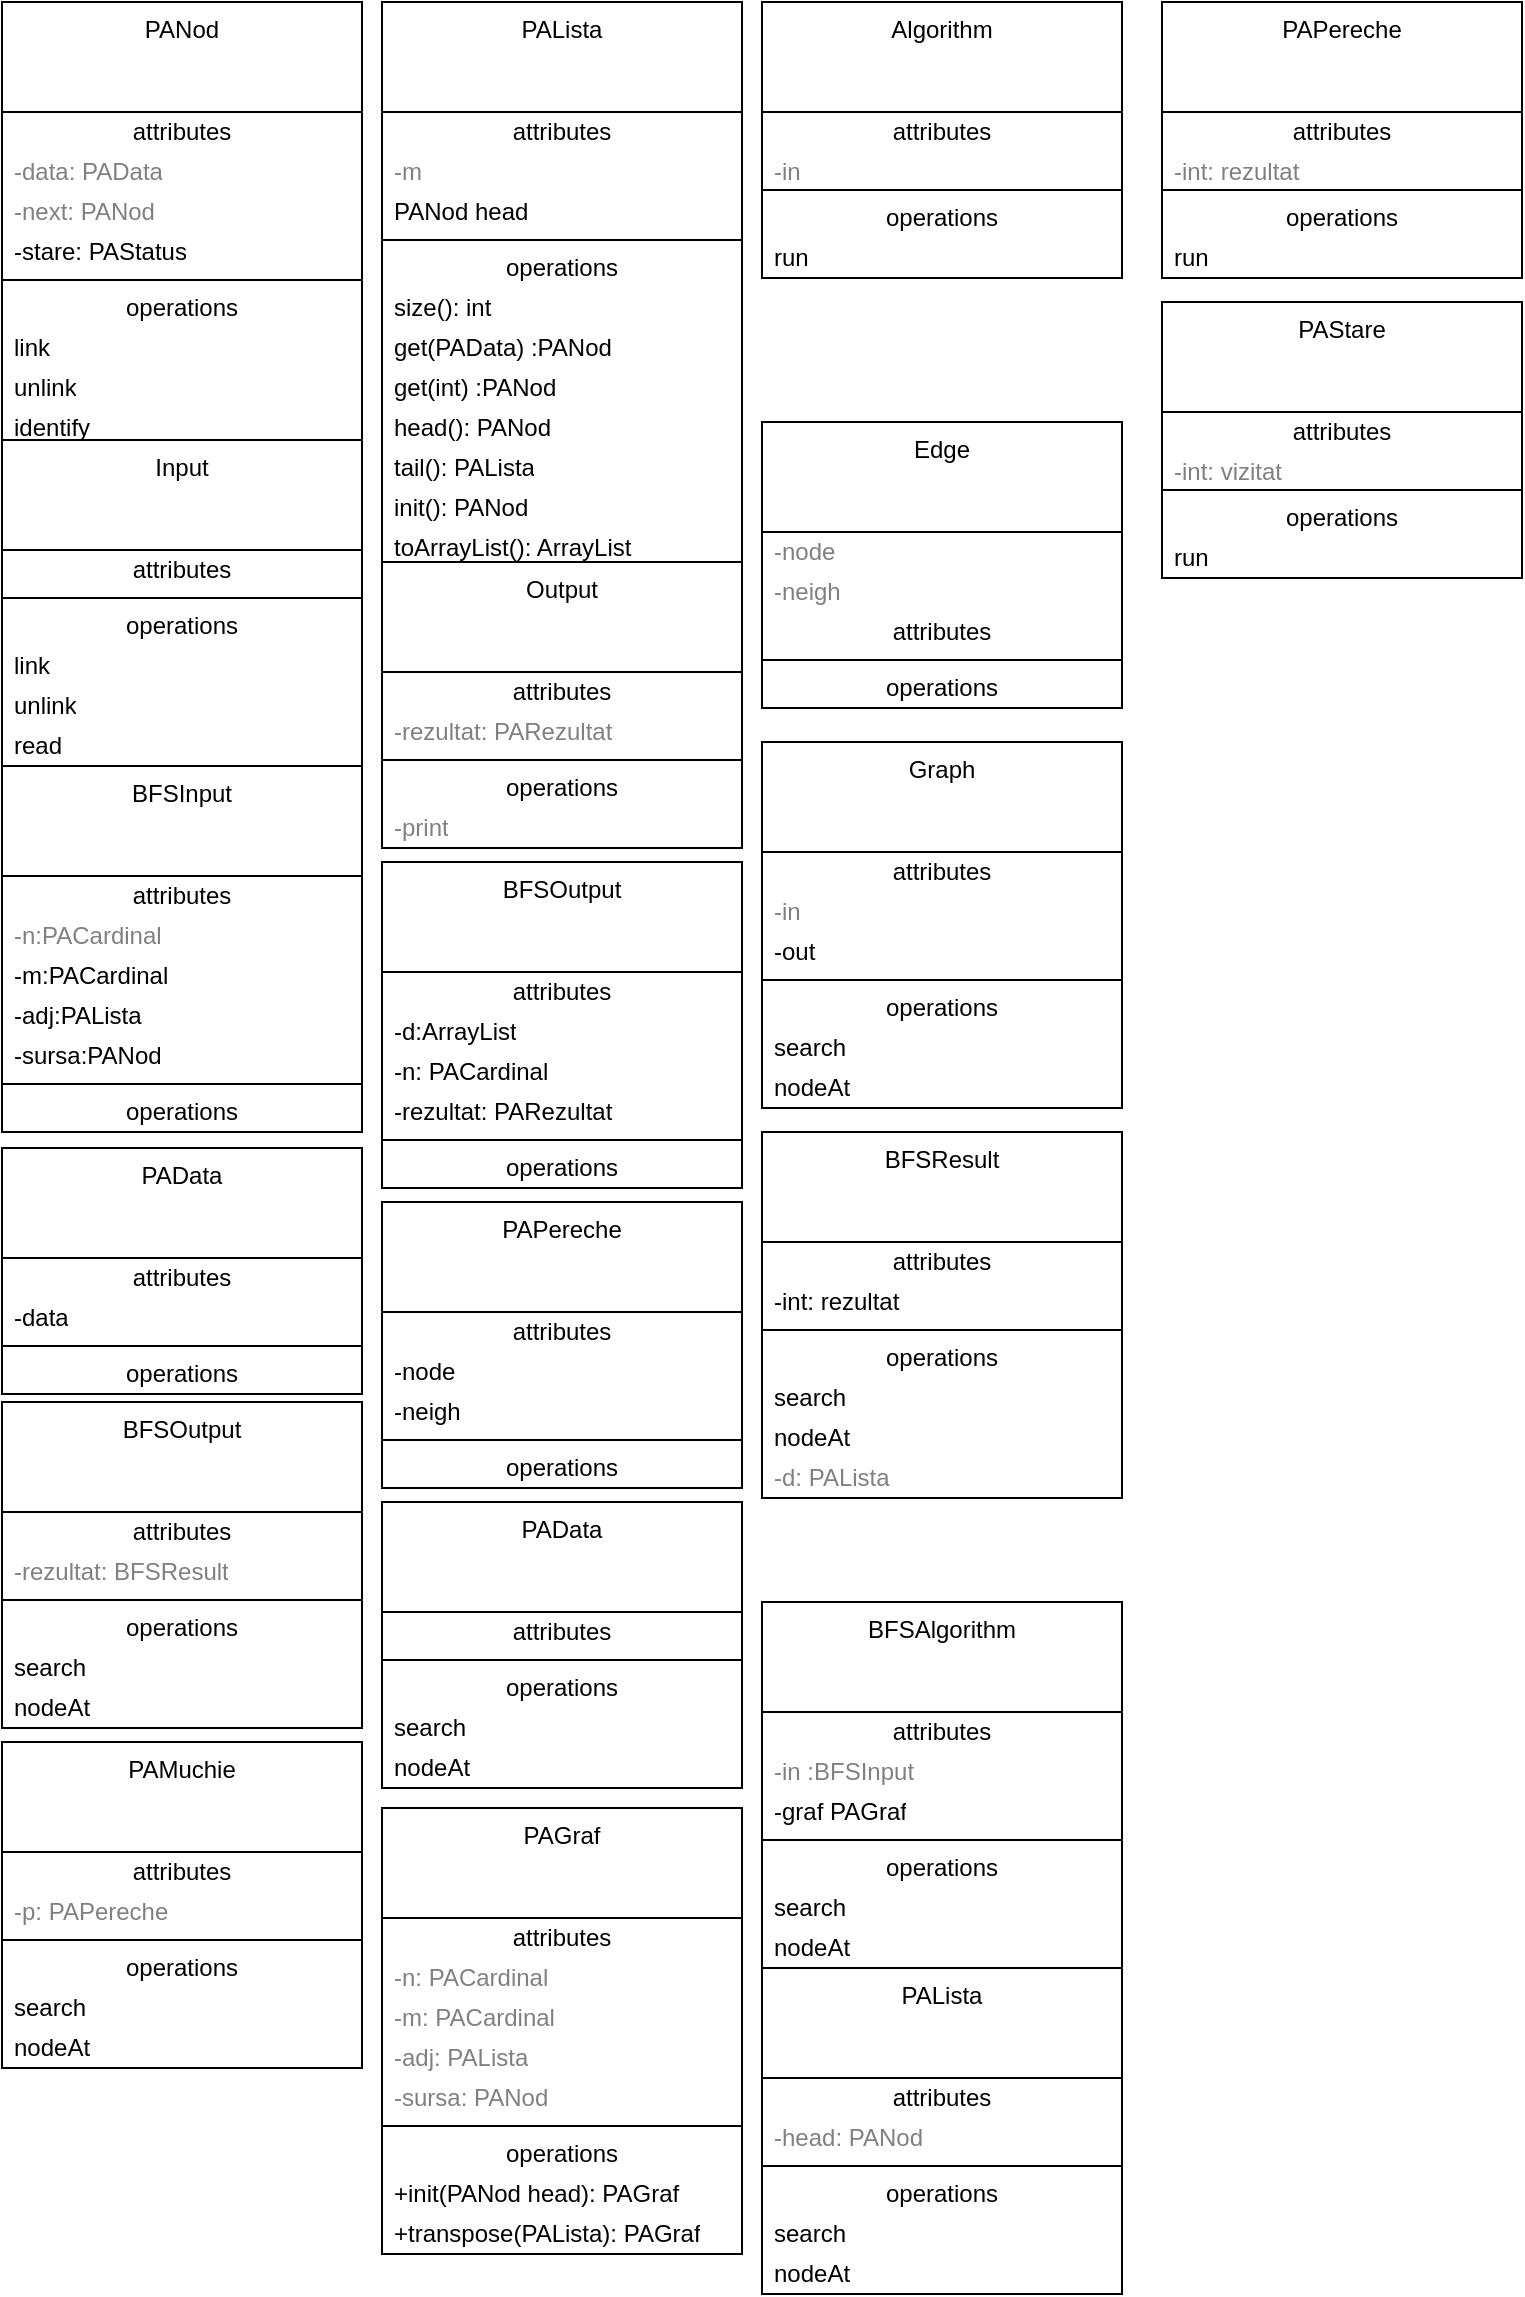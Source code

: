 <mxfile>
    <diagram id="gHzevPlC1xVm0AD5gZsl" name="Page-1">
        <mxGraphModel dx="257" dy="410" grid="1" gridSize="10" guides="1" tooltips="1" connect="1" arrows="1" fold="1" page="1" pageScale="1" pageWidth="827" pageHeight="1169" math="0" shadow="0">
            <root>
                <mxCell id="0"/>
                <mxCell id="1" parent="0"/>
                <mxCell id="24" value="PANod" style="swimlane;fontStyle=0;align=center;verticalAlign=top;childLayout=stackLayout;horizontal=1;startSize=55;horizontalStack=0;resizeParent=1;resizeParentMax=0;resizeLast=0;collapsible=0;marginBottom=0;html=1;whiteSpace=wrap;" parent="1" vertex="1">
                    <mxGeometry x="20" y="20" width="180" height="223" as="geometry"/>
                </mxCell>
                <mxCell id="25" value="attributes" style="text;html=1;strokeColor=none;fillColor=none;align=center;verticalAlign=middle;spacingLeft=4;spacingRight=4;overflow=hidden;rotatable=0;points=[[0,0.5],[1,0.5]];portConstraint=eastwest;whiteSpace=wrap;" parent="24" vertex="1">
                    <mxGeometry y="55" width="180" height="20" as="geometry"/>
                </mxCell>
                <mxCell id="27" value="-data: PAData" style="text;html=1;strokeColor=none;fillColor=none;align=left;verticalAlign=middle;spacingLeft=4;spacingRight=4;overflow=hidden;rotatable=0;points=[[0,0.5],[1,0.5]];portConstraint=eastwest;fontColor=#808080;whiteSpace=wrap;" parent="24" vertex="1">
                    <mxGeometry y="75" width="180" height="20" as="geometry"/>
                </mxCell>
                <mxCell id="185" value="-next: PANod" style="text;html=1;strokeColor=none;fillColor=none;align=left;verticalAlign=middle;spacingLeft=4;spacingRight=4;overflow=hidden;rotatable=0;points=[[0,0.5],[1,0.5]];portConstraint=eastwest;fontColor=#808080;whiteSpace=wrap;" parent="24" vertex="1">
                    <mxGeometry y="95" width="180" height="20" as="geometry"/>
                </mxCell>
                <mxCell id="28" value="-stare: PAStatus" style="text;html=1;strokeColor=none;fillColor=none;align=left;verticalAlign=middle;spacingLeft=4;spacingRight=4;overflow=hidden;rotatable=0;points=[[0,0.5],[1,0.5]];portConstraint=eastwest;whiteSpace=wrap;" parent="24" vertex="1">
                    <mxGeometry y="115" width="180" height="20" as="geometry"/>
                </mxCell>
                <mxCell id="29" value="" style="line;strokeWidth=1;fillColor=none;align=left;verticalAlign=middle;spacingTop=-1;spacingLeft=3;spacingRight=3;rotatable=0;labelPosition=right;points=[];portConstraint=eastwest;" parent="24" vertex="1">
                    <mxGeometry y="135" width="180" height="8" as="geometry"/>
                </mxCell>
                <mxCell id="30" value="operations" style="text;html=1;strokeColor=none;fillColor=none;align=center;verticalAlign=middle;spacingLeft=4;spacingRight=4;overflow=hidden;rotatable=0;points=[[0,0.5],[1,0.5]];portConstraint=eastwest;whiteSpace=wrap;" parent="24" vertex="1">
                    <mxGeometry y="143" width="180" height="20" as="geometry"/>
                </mxCell>
                <mxCell id="31" value="link" style="text;html=1;strokeColor=none;fillColor=none;align=left;verticalAlign=middle;spacingLeft=4;spacingRight=4;overflow=hidden;rotatable=0;points=[[0,0.5],[1,0.5]];portConstraint=eastwest;whiteSpace=wrap;" parent="24" vertex="1">
                    <mxGeometry y="163" width="180" height="20" as="geometry"/>
                </mxCell>
                <mxCell id="48" value="unlink" style="text;html=1;strokeColor=none;fillColor=none;align=left;verticalAlign=middle;spacingLeft=4;spacingRight=4;overflow=hidden;rotatable=0;points=[[0,0.5],[1,0.5]];portConstraint=eastwest;whiteSpace=wrap;" parent="24" vertex="1">
                    <mxGeometry y="183" width="180" height="20" as="geometry"/>
                </mxCell>
                <mxCell id="79" value="identify" style="text;html=1;strokeColor=none;fillColor=none;align=left;verticalAlign=middle;spacingLeft=4;spacingRight=4;overflow=hidden;rotatable=0;points=[[0,0.5],[1,0.5]];portConstraint=eastwest;whiteSpace=wrap;" parent="24" vertex="1">
                    <mxGeometry y="203" width="180" height="20" as="geometry"/>
                </mxCell>
                <mxCell id="32" value="PALista" style="swimlane;fontStyle=0;align=center;verticalAlign=top;childLayout=stackLayout;horizontal=1;startSize=55;horizontalStack=0;resizeParent=1;resizeParentMax=0;resizeLast=0;collapsible=0;marginBottom=0;html=1;whiteSpace=wrap;" parent="1" vertex="1">
                    <mxGeometry x="210" y="20" width="180" height="283" as="geometry"/>
                </mxCell>
                <mxCell id="33" value="attributes" style="text;html=1;strokeColor=none;fillColor=none;align=center;verticalAlign=middle;spacingLeft=4;spacingRight=4;overflow=hidden;rotatable=0;points=[[0,0.5],[1,0.5]];portConstraint=eastwest;whiteSpace=wrap;" parent="32" vertex="1">
                    <mxGeometry y="55" width="180" height="20" as="geometry"/>
                </mxCell>
                <mxCell id="34" value="-m" style="text;html=1;strokeColor=none;fillColor=none;align=left;verticalAlign=middle;spacingLeft=4;spacingRight=4;overflow=hidden;rotatable=0;points=[[0,0.5],[1,0.5]];portConstraint=eastwest;fontColor=#808080;whiteSpace=wrap;" parent="32" vertex="1">
                    <mxGeometry y="75" width="180" height="20" as="geometry"/>
                </mxCell>
                <mxCell id="35" value="PANod head" style="text;html=1;strokeColor=none;fillColor=none;align=left;verticalAlign=middle;spacingLeft=4;spacingRight=4;overflow=hidden;rotatable=0;points=[[0,0.5],[1,0.5]];portConstraint=eastwest;whiteSpace=wrap;" parent="32" vertex="1">
                    <mxGeometry y="95" width="180" height="20" as="geometry"/>
                </mxCell>
                <mxCell id="36" value="" style="line;strokeWidth=1;fillColor=none;align=left;verticalAlign=middle;spacingTop=-1;spacingLeft=3;spacingRight=3;rotatable=0;labelPosition=right;points=[];portConstraint=eastwest;" parent="32" vertex="1">
                    <mxGeometry y="115" width="180" height="8" as="geometry"/>
                </mxCell>
                <mxCell id="37" value="operations" style="text;html=1;strokeColor=none;fillColor=none;align=center;verticalAlign=middle;spacingLeft=4;spacingRight=4;overflow=hidden;rotatable=0;points=[[0,0.5],[1,0.5]];portConstraint=eastwest;whiteSpace=wrap;" parent="32" vertex="1">
                    <mxGeometry y="123" width="180" height="20" as="geometry"/>
                </mxCell>
                <mxCell id="38" value="size(): int" style="text;html=1;strokeColor=none;fillColor=none;align=left;verticalAlign=middle;spacingLeft=4;spacingRight=4;overflow=hidden;rotatable=0;points=[[0,0.5],[1,0.5]];portConstraint=eastwest;whiteSpace=wrap;" parent="32" vertex="1">
                    <mxGeometry y="143" width="180" height="20" as="geometry"/>
                </mxCell>
                <mxCell id="125" value="get(PAData) :PANod" style="text;html=1;strokeColor=none;fillColor=none;align=left;verticalAlign=middle;spacingLeft=4;spacingRight=4;overflow=hidden;rotatable=0;points=[[0,0.5],[1,0.5]];portConstraint=eastwest;whiteSpace=wrap;" parent="32" vertex="1">
                    <mxGeometry y="163" width="180" height="20" as="geometry"/>
                </mxCell>
                <mxCell id="200" value="get(int) :PANod" style="text;html=1;strokeColor=none;fillColor=none;align=left;verticalAlign=middle;spacingLeft=4;spacingRight=4;overflow=hidden;rotatable=0;points=[[0,0.5],[1,0.5]];portConstraint=eastwest;whiteSpace=wrap;" vertex="1" parent="32">
                    <mxGeometry y="183" width="180" height="20" as="geometry"/>
                </mxCell>
                <mxCell id="201" value="head(): PANod" style="text;html=1;strokeColor=none;fillColor=none;align=left;verticalAlign=middle;spacingLeft=4;spacingRight=4;overflow=hidden;rotatable=0;points=[[0,0.5],[1,0.5]];portConstraint=eastwest;whiteSpace=wrap;" vertex="1" parent="32">
                    <mxGeometry y="203" width="180" height="20" as="geometry"/>
                </mxCell>
                <mxCell id="203" value="tail(): PALista" style="text;html=1;strokeColor=none;fillColor=none;align=left;verticalAlign=middle;spacingLeft=4;spacingRight=4;overflow=hidden;rotatable=0;points=[[0,0.5],[1,0.5]];portConstraint=eastwest;whiteSpace=wrap;" vertex="1" parent="32">
                    <mxGeometry y="223" width="180" height="20" as="geometry"/>
                </mxCell>
                <mxCell id="204" value="init(): PANod" style="text;html=1;strokeColor=none;fillColor=none;align=left;verticalAlign=middle;spacingLeft=4;spacingRight=4;overflow=hidden;rotatable=0;points=[[0,0.5],[1,0.5]];portConstraint=eastwest;whiteSpace=wrap;" vertex="1" parent="32">
                    <mxGeometry y="243" width="180" height="20" as="geometry"/>
                </mxCell>
                <mxCell id="205" value="toArrayList(): ArrayList" style="text;html=1;strokeColor=none;fillColor=none;align=left;verticalAlign=middle;spacingLeft=4;spacingRight=4;overflow=hidden;rotatable=0;points=[[0,0.5],[1,0.5]];portConstraint=eastwest;whiteSpace=wrap;" vertex="1" parent="32">
                    <mxGeometry y="263" width="180" height="20" as="geometry"/>
                </mxCell>
                <mxCell id="39" value="Algorithm" style="swimlane;fontStyle=0;align=center;verticalAlign=top;childLayout=stackLayout;horizontal=1;startSize=55;horizontalStack=0;resizeParent=1;resizeParentMax=0;resizeLast=0;collapsible=0;marginBottom=0;html=1;whiteSpace=wrap;" parent="1" vertex="1">
                    <mxGeometry x="400" y="20" width="180" height="138" as="geometry"/>
                </mxCell>
                <mxCell id="40" value="attributes" style="text;html=1;strokeColor=none;fillColor=none;align=center;verticalAlign=middle;spacingLeft=4;spacingRight=4;overflow=hidden;rotatable=0;points=[[0,0.5],[1,0.5]];portConstraint=eastwest;whiteSpace=wrap;" parent="39" vertex="1">
                    <mxGeometry y="55" width="180" height="20" as="geometry"/>
                </mxCell>
                <mxCell id="41" value="-in" style="text;html=1;strokeColor=none;fillColor=none;align=left;verticalAlign=middle;spacingLeft=4;spacingRight=4;overflow=hidden;rotatable=0;points=[[0,0.5],[1,0.5]];portConstraint=eastwest;fontColor=#808080;whiteSpace=wrap;" parent="39" vertex="1">
                    <mxGeometry y="75" width="180" height="15" as="geometry"/>
                </mxCell>
                <mxCell id="43" value="" style="line;strokeWidth=1;fillColor=none;align=left;verticalAlign=middle;spacingTop=-1;spacingLeft=3;spacingRight=3;rotatable=0;labelPosition=right;points=[];portConstraint=eastwest;" parent="39" vertex="1">
                    <mxGeometry y="90" width="180" height="8" as="geometry"/>
                </mxCell>
                <mxCell id="44" value="operations" style="text;html=1;strokeColor=none;fillColor=none;align=center;verticalAlign=middle;spacingLeft=4;spacingRight=4;overflow=hidden;rotatable=0;points=[[0,0.5],[1,0.5]];portConstraint=eastwest;whiteSpace=wrap;" parent="39" vertex="1">
                    <mxGeometry y="98" width="180" height="20" as="geometry"/>
                </mxCell>
                <mxCell id="45" value="run" style="text;html=1;strokeColor=none;fillColor=none;align=left;verticalAlign=middle;spacingLeft=4;spacingRight=4;overflow=hidden;rotatable=0;points=[[0,0.5],[1,0.5]];portConstraint=eastwest;whiteSpace=wrap;" parent="39" vertex="1">
                    <mxGeometry y="118" width="180" height="20" as="geometry"/>
                </mxCell>
                <mxCell id="49" value="Input" style="swimlane;fontStyle=0;align=center;verticalAlign=top;childLayout=stackLayout;horizontal=1;startSize=55;horizontalStack=0;resizeParent=1;resizeParentMax=0;resizeLast=0;collapsible=0;marginBottom=0;html=1;whiteSpace=wrap;" parent="1" vertex="1">
                    <mxGeometry x="20" y="239" width="180" height="163" as="geometry"/>
                </mxCell>
                <mxCell id="50" value="attributes" style="text;html=1;strokeColor=none;fillColor=none;align=center;verticalAlign=middle;spacingLeft=4;spacingRight=4;overflow=hidden;rotatable=0;points=[[0,0.5],[1,0.5]];portConstraint=eastwest;whiteSpace=wrap;" parent="49" vertex="1">
                    <mxGeometry y="55" width="180" height="20" as="geometry"/>
                </mxCell>
                <mxCell id="53" value="" style="line;strokeWidth=1;fillColor=none;align=left;verticalAlign=middle;spacingTop=-1;spacingLeft=3;spacingRight=3;rotatable=0;labelPosition=right;points=[];portConstraint=eastwest;" parent="49" vertex="1">
                    <mxGeometry y="75" width="180" height="8" as="geometry"/>
                </mxCell>
                <mxCell id="54" value="operations" style="text;html=1;strokeColor=none;fillColor=none;align=center;verticalAlign=middle;spacingLeft=4;spacingRight=4;overflow=hidden;rotatable=0;points=[[0,0.5],[1,0.5]];portConstraint=eastwest;whiteSpace=wrap;" parent="49" vertex="1">
                    <mxGeometry y="83" width="180" height="20" as="geometry"/>
                </mxCell>
                <mxCell id="55" value="link" style="text;html=1;strokeColor=none;fillColor=none;align=left;verticalAlign=middle;spacingLeft=4;spacingRight=4;overflow=hidden;rotatable=0;points=[[0,0.5],[1,0.5]];portConstraint=eastwest;whiteSpace=wrap;" parent="49" vertex="1">
                    <mxGeometry y="103" width="180" height="20" as="geometry"/>
                </mxCell>
                <mxCell id="56" value="unlink" style="text;html=1;strokeColor=none;fillColor=none;align=left;verticalAlign=middle;spacingLeft=4;spacingRight=4;overflow=hidden;rotatable=0;points=[[0,0.5],[1,0.5]];portConstraint=eastwest;whiteSpace=wrap;" parent="49" vertex="1">
                    <mxGeometry y="123" width="180" height="20" as="geometry"/>
                </mxCell>
                <mxCell id="78" value="read" style="text;html=1;strokeColor=none;fillColor=none;align=left;verticalAlign=middle;spacingLeft=4;spacingRight=4;overflow=hidden;rotatable=0;points=[[0,0.5],[1,0.5]];portConstraint=eastwest;whiteSpace=wrap;" parent="49" vertex="1">
                    <mxGeometry y="143" width="180" height="20" as="geometry"/>
                </mxCell>
                <mxCell id="60" value="Output" style="swimlane;fontStyle=0;align=center;verticalAlign=top;childLayout=stackLayout;horizontal=1;startSize=55;horizontalStack=0;resizeParent=1;resizeParentMax=0;resizeLast=0;collapsible=0;marginBottom=0;html=1;whiteSpace=wrap;" parent="1" vertex="1">
                    <mxGeometry x="210" y="300" width="180" height="143" as="geometry"/>
                </mxCell>
                <mxCell id="61" value="attributes" style="text;html=1;strokeColor=none;fillColor=none;align=center;verticalAlign=middle;spacingLeft=4;spacingRight=4;overflow=hidden;rotatable=0;points=[[0,0.5],[1,0.5]];portConstraint=eastwest;whiteSpace=wrap;" parent="60" vertex="1">
                    <mxGeometry y="55" width="180" height="20" as="geometry"/>
                </mxCell>
                <mxCell id="62" value="-rezultat: PARezultat" style="text;html=1;strokeColor=none;fillColor=none;align=left;verticalAlign=middle;spacingLeft=4;spacingRight=4;overflow=hidden;rotatable=0;points=[[0,0.5],[1,0.5]];portConstraint=eastwest;fontColor=#808080;whiteSpace=wrap;" parent="60" vertex="1">
                    <mxGeometry y="75" width="180" height="20" as="geometry"/>
                </mxCell>
                <mxCell id="66" value="" style="line;strokeWidth=1;fillColor=none;align=left;verticalAlign=middle;spacingTop=-1;spacingLeft=3;spacingRight=3;rotatable=0;labelPosition=right;points=[];portConstraint=eastwest;" parent="60" vertex="1">
                    <mxGeometry y="95" width="180" height="8" as="geometry"/>
                </mxCell>
                <mxCell id="67" value="operations" style="text;html=1;strokeColor=none;fillColor=none;align=center;verticalAlign=middle;spacingLeft=4;spacingRight=4;overflow=hidden;rotatable=0;points=[[0,0.5],[1,0.5]];portConstraint=eastwest;whiteSpace=wrap;" parent="60" vertex="1">
                    <mxGeometry y="103" width="180" height="20" as="geometry"/>
                </mxCell>
                <mxCell id="77" value="-print" style="text;html=1;strokeColor=none;fillColor=none;align=left;verticalAlign=middle;spacingLeft=4;spacingRight=4;overflow=hidden;rotatable=0;points=[[0,0.5],[1,0.5]];portConstraint=eastwest;fontColor=#808080;whiteSpace=wrap;" parent="60" vertex="1">
                    <mxGeometry y="123" width="180" height="20" as="geometry"/>
                </mxCell>
                <mxCell id="70" value="Edge" style="swimlane;fontStyle=0;align=center;verticalAlign=top;childLayout=stackLayout;horizontal=1;startSize=55;horizontalStack=0;resizeParent=1;resizeParentMax=0;resizeLast=0;collapsible=0;marginBottom=0;html=1;whiteSpace=wrap;" parent="1" vertex="1">
                    <mxGeometry x="400" y="230" width="180" height="143" as="geometry"/>
                </mxCell>
                <mxCell id="71" value="-node" style="text;html=1;strokeColor=none;fillColor=none;align=left;verticalAlign=middle;spacingLeft=4;spacingRight=4;overflow=hidden;rotatable=0;points=[[0,0.5],[1,0.5]];portConstraint=eastwest;fontColor=#808080;whiteSpace=wrap;" parent="70" vertex="1">
                    <mxGeometry y="55" width="180" height="20" as="geometry"/>
                </mxCell>
                <mxCell id="75" value="-neigh" style="text;html=1;strokeColor=none;fillColor=none;align=left;verticalAlign=middle;spacingLeft=4;spacingRight=4;overflow=hidden;rotatable=0;points=[[0,0.5],[1,0.5]];portConstraint=eastwest;fontColor=#808080;whiteSpace=wrap;" parent="70" vertex="1">
                    <mxGeometry y="75" width="180" height="20" as="geometry"/>
                </mxCell>
                <mxCell id="72" value="attributes" style="text;html=1;strokeColor=none;fillColor=none;align=center;verticalAlign=middle;spacingLeft=4;spacingRight=4;overflow=hidden;rotatable=0;points=[[0,0.5],[1,0.5]];portConstraint=eastwest;whiteSpace=wrap;" parent="70" vertex="1">
                    <mxGeometry y="95" width="180" height="20" as="geometry"/>
                </mxCell>
                <mxCell id="73" value="" style="line;strokeWidth=1;fillColor=none;align=left;verticalAlign=middle;spacingTop=-1;spacingLeft=3;spacingRight=3;rotatable=0;labelPosition=right;points=[];portConstraint=eastwest;" parent="70" vertex="1">
                    <mxGeometry y="115" width="180" height="8" as="geometry"/>
                </mxCell>
                <mxCell id="74" value="operations" style="text;html=1;strokeColor=none;fillColor=none;align=center;verticalAlign=middle;spacingLeft=4;spacingRight=4;overflow=hidden;rotatable=0;points=[[0,0.5],[1,0.5]];portConstraint=eastwest;whiteSpace=wrap;" parent="70" vertex="1">
                    <mxGeometry y="123" width="180" height="20" as="geometry"/>
                </mxCell>
                <mxCell id="80" value="BFSInput" style="swimlane;fontStyle=0;align=center;verticalAlign=top;childLayout=stackLayout;horizontal=1;startSize=55;horizontalStack=0;resizeParent=1;resizeParentMax=0;resizeLast=0;collapsible=0;marginBottom=0;html=1;whiteSpace=wrap;" parent="1" vertex="1">
                    <mxGeometry x="20" y="402" width="180" height="183" as="geometry"/>
                </mxCell>
                <mxCell id="81" value="attributes" style="text;html=1;strokeColor=none;fillColor=none;align=center;verticalAlign=middle;spacingLeft=4;spacingRight=4;overflow=hidden;rotatable=0;points=[[0,0.5],[1,0.5]];portConstraint=eastwest;whiteSpace=wrap;" parent="80" vertex="1">
                    <mxGeometry y="55" width="180" height="20" as="geometry"/>
                </mxCell>
                <mxCell id="82" value="-n:PACardinal" style="text;html=1;strokeColor=none;fillColor=none;align=left;verticalAlign=middle;spacingLeft=4;spacingRight=4;overflow=hidden;rotatable=0;points=[[0,0.5],[1,0.5]];portConstraint=eastwest;fontColor=#808080;whiteSpace=wrap;" parent="80" vertex="1">
                    <mxGeometry y="75" width="180" height="20" as="geometry"/>
                </mxCell>
                <mxCell id="83" value="-m:PACardinal" style="text;html=1;strokeColor=none;fillColor=none;align=left;verticalAlign=middle;spacingLeft=4;spacingRight=4;overflow=hidden;rotatable=0;points=[[0,0.5],[1,0.5]];portConstraint=eastwest;whiteSpace=wrap;" parent="80" vertex="1">
                    <mxGeometry y="95" width="180" height="20" as="geometry"/>
                </mxCell>
                <mxCell id="84" value="-adj:PALista" style="text;html=1;strokeColor=none;fillColor=none;align=left;verticalAlign=middle;spacingLeft=4;spacingRight=4;overflow=hidden;rotatable=0;points=[[0,0.5],[1,0.5]];portConstraint=eastwest;whiteSpace=wrap;" parent="80" vertex="1">
                    <mxGeometry y="115" width="180" height="20" as="geometry"/>
                </mxCell>
                <mxCell id="85" value="-sursa:PANod" style="text;html=1;strokeColor=none;fillColor=none;align=left;verticalAlign=middle;spacingLeft=4;spacingRight=4;overflow=hidden;rotatable=0;points=[[0,0.5],[1,0.5]];portConstraint=eastwest;whiteSpace=wrap;" parent="80" vertex="1">
                    <mxGeometry y="135" width="180" height="20" as="geometry"/>
                </mxCell>
                <mxCell id="86" value="" style="line;strokeWidth=1;fillColor=none;align=left;verticalAlign=middle;spacingTop=-1;spacingLeft=3;spacingRight=3;rotatable=0;labelPosition=right;points=[];portConstraint=eastwest;" parent="80" vertex="1">
                    <mxGeometry y="155" width="180" height="8" as="geometry"/>
                </mxCell>
                <mxCell id="87" value="operations" style="text;html=1;strokeColor=none;fillColor=none;align=center;verticalAlign=middle;spacingLeft=4;spacingRight=4;overflow=hidden;rotatable=0;points=[[0,0.5],[1,0.5]];portConstraint=eastwest;whiteSpace=wrap;" parent="80" vertex="1">
                    <mxGeometry y="163" width="180" height="20" as="geometry"/>
                </mxCell>
                <mxCell id="91" value="BFSOutput" style="swimlane;fontStyle=0;align=center;verticalAlign=top;childLayout=stackLayout;horizontal=1;startSize=55;horizontalStack=0;resizeParent=1;resizeParentMax=0;resizeLast=0;collapsible=0;marginBottom=0;html=1;whiteSpace=wrap;" parent="1" vertex="1">
                    <mxGeometry x="210" y="450" width="180" height="163" as="geometry"/>
                </mxCell>
                <mxCell id="92" value="attributes" style="text;html=1;strokeColor=none;fillColor=none;align=center;verticalAlign=middle;spacingLeft=4;spacingRight=4;overflow=hidden;rotatable=0;points=[[0,0.5],[1,0.5]];portConstraint=eastwest;whiteSpace=wrap;" parent="91" vertex="1">
                    <mxGeometry y="55" width="180" height="20" as="geometry"/>
                </mxCell>
                <mxCell id="94" value="-d:ArrayList" style="text;html=1;strokeColor=none;fillColor=none;align=left;verticalAlign=middle;spacingLeft=4;spacingRight=4;overflow=hidden;rotatable=0;points=[[0,0.5],[1,0.5]];portConstraint=eastwest;whiteSpace=wrap;" parent="91" vertex="1">
                    <mxGeometry y="75" width="180" height="20" as="geometry"/>
                </mxCell>
                <mxCell id="126" value="-n: PACardinal" style="text;html=1;strokeColor=none;fillColor=none;align=left;verticalAlign=middle;spacingLeft=4;spacingRight=4;overflow=hidden;rotatable=0;points=[[0,0.5],[1,0.5]];portConstraint=eastwest;whiteSpace=wrap;" parent="91" vertex="1">
                    <mxGeometry y="95" width="180" height="20" as="geometry"/>
                </mxCell>
                <mxCell id="127" value="-rezultat: PARezultat" style="text;html=1;strokeColor=none;fillColor=none;align=left;verticalAlign=middle;spacingLeft=4;spacingRight=4;overflow=hidden;rotatable=0;points=[[0,0.5],[1,0.5]];portConstraint=eastwest;whiteSpace=wrap;" parent="91" vertex="1">
                    <mxGeometry y="115" width="180" height="20" as="geometry"/>
                </mxCell>
                <mxCell id="97" value="" style="line;strokeWidth=1;fillColor=none;align=left;verticalAlign=middle;spacingTop=-1;spacingLeft=3;spacingRight=3;rotatable=0;labelPosition=right;points=[];portConstraint=eastwest;" parent="91" vertex="1">
                    <mxGeometry y="135" width="180" height="8" as="geometry"/>
                </mxCell>
                <mxCell id="98" value="operations" style="text;html=1;strokeColor=none;fillColor=none;align=center;verticalAlign=middle;spacingLeft=4;spacingRight=4;overflow=hidden;rotatable=0;points=[[0,0.5],[1,0.5]];portConstraint=eastwest;whiteSpace=wrap;" parent="91" vertex="1">
                    <mxGeometry y="143" width="180" height="20" as="geometry"/>
                </mxCell>
                <mxCell id="100" value="Graph" style="swimlane;fontStyle=0;align=center;verticalAlign=top;childLayout=stackLayout;horizontal=1;startSize=55;horizontalStack=0;resizeParent=1;resizeParentMax=0;resizeLast=0;collapsible=0;marginBottom=0;html=1;whiteSpace=wrap;" parent="1" vertex="1">
                    <mxGeometry x="400" y="390" width="180" height="183" as="geometry"/>
                </mxCell>
                <mxCell id="101" value="attributes" style="text;html=1;strokeColor=none;fillColor=none;align=center;verticalAlign=middle;spacingLeft=4;spacingRight=4;overflow=hidden;rotatable=0;points=[[0,0.5],[1,0.5]];portConstraint=eastwest;whiteSpace=wrap;" parent="100" vertex="1">
                    <mxGeometry y="55" width="180" height="20" as="geometry"/>
                </mxCell>
                <mxCell id="102" value="-in" style="text;html=1;strokeColor=none;fillColor=none;align=left;verticalAlign=middle;spacingLeft=4;spacingRight=4;overflow=hidden;rotatable=0;points=[[0,0.5],[1,0.5]];portConstraint=eastwest;fontColor=#808080;whiteSpace=wrap;" parent="100" vertex="1">
                    <mxGeometry y="75" width="180" height="20" as="geometry"/>
                </mxCell>
                <mxCell id="103" value="-out" style="text;html=1;strokeColor=none;fillColor=none;align=left;verticalAlign=middle;spacingLeft=4;spacingRight=4;overflow=hidden;rotatable=0;points=[[0,0.5],[1,0.5]];portConstraint=eastwest;whiteSpace=wrap;" parent="100" vertex="1">
                    <mxGeometry y="95" width="180" height="20" as="geometry"/>
                </mxCell>
                <mxCell id="106" value="" style="line;strokeWidth=1;fillColor=none;align=left;verticalAlign=middle;spacingTop=-1;spacingLeft=3;spacingRight=3;rotatable=0;labelPosition=right;points=[];portConstraint=eastwest;" parent="100" vertex="1">
                    <mxGeometry y="115" width="180" height="8" as="geometry"/>
                </mxCell>
                <mxCell id="107" value="operations" style="text;html=1;strokeColor=none;fillColor=none;align=center;verticalAlign=middle;spacingLeft=4;spacingRight=4;overflow=hidden;rotatable=0;points=[[0,0.5],[1,0.5]];portConstraint=eastwest;whiteSpace=wrap;" parent="100" vertex="1">
                    <mxGeometry y="123" width="180" height="20" as="geometry"/>
                </mxCell>
                <mxCell id="109" value="search" style="text;html=1;strokeColor=none;fillColor=none;align=left;verticalAlign=middle;spacingLeft=4;spacingRight=4;overflow=hidden;rotatable=0;points=[[0,0.5],[1,0.5]];portConstraint=eastwest;whiteSpace=wrap;" parent="100" vertex="1">
                    <mxGeometry y="143" width="180" height="20" as="geometry"/>
                </mxCell>
                <mxCell id="124" value="nodeAt" style="text;html=1;strokeColor=none;fillColor=none;align=left;verticalAlign=middle;spacingLeft=4;spacingRight=4;overflow=hidden;rotatable=0;points=[[0,0.5],[1,0.5]];portConstraint=eastwest;whiteSpace=wrap;" parent="100" vertex="1">
                    <mxGeometry y="163" width="180" height="20" as="geometry"/>
                </mxCell>
                <mxCell id="110" value="PAData" style="swimlane;fontStyle=0;align=center;verticalAlign=top;childLayout=stackLayout;horizontal=1;startSize=55;horizontalStack=0;resizeParent=1;resizeParentMax=0;resizeLast=0;collapsible=0;marginBottom=0;html=1;whiteSpace=wrap;" parent="1" vertex="1">
                    <mxGeometry x="20" y="593" width="180" height="123" as="geometry"/>
                </mxCell>
                <mxCell id="111" value="attributes" style="text;html=1;strokeColor=none;fillColor=none;align=center;verticalAlign=middle;spacingLeft=4;spacingRight=4;overflow=hidden;rotatable=0;points=[[0,0.5],[1,0.5]];portConstraint=eastwest;whiteSpace=wrap;" parent="110" vertex="1">
                    <mxGeometry y="55" width="180" height="20" as="geometry"/>
                </mxCell>
                <mxCell id="115" value="-data" style="text;html=1;strokeColor=none;fillColor=none;align=left;verticalAlign=middle;spacingLeft=4;spacingRight=4;overflow=hidden;rotatable=0;points=[[0,0.5],[1,0.5]];portConstraint=eastwest;whiteSpace=wrap;" parent="110" vertex="1">
                    <mxGeometry y="75" width="180" height="20" as="geometry"/>
                </mxCell>
                <mxCell id="116" value="" style="line;strokeWidth=1;fillColor=none;align=left;verticalAlign=middle;spacingTop=-1;spacingLeft=3;spacingRight=3;rotatable=0;labelPosition=right;points=[];portConstraint=eastwest;" parent="110" vertex="1">
                    <mxGeometry y="95" width="180" height="8" as="geometry"/>
                </mxCell>
                <mxCell id="117" value="operations" style="text;html=1;strokeColor=none;fillColor=none;align=center;verticalAlign=middle;spacingLeft=4;spacingRight=4;overflow=hidden;rotatable=0;points=[[0,0.5],[1,0.5]];portConstraint=eastwest;whiteSpace=wrap;" parent="110" vertex="1">
                    <mxGeometry y="103" width="180" height="20" as="geometry"/>
                </mxCell>
                <mxCell id="118" value="PAPereche" style="swimlane;fontStyle=0;align=center;verticalAlign=top;childLayout=stackLayout;horizontal=1;startSize=55;horizontalStack=0;resizeParent=1;resizeParentMax=0;resizeLast=0;collapsible=0;marginBottom=0;html=1;whiteSpace=wrap;" parent="1" vertex="1">
                    <mxGeometry x="210" y="620" width="180" height="143" as="geometry"/>
                </mxCell>
                <mxCell id="119" value="attributes" style="text;html=1;strokeColor=none;fillColor=none;align=center;verticalAlign=middle;spacingLeft=4;spacingRight=4;overflow=hidden;rotatable=0;points=[[0,0.5],[1,0.5]];portConstraint=eastwest;whiteSpace=wrap;" parent="118" vertex="1">
                    <mxGeometry y="55" width="180" height="20" as="geometry"/>
                </mxCell>
                <mxCell id="123" value="-node" style="text;html=1;strokeColor=none;fillColor=none;align=left;verticalAlign=middle;spacingLeft=4;spacingRight=4;overflow=hidden;rotatable=0;points=[[0,0.5],[1,0.5]];portConstraint=eastwest;whiteSpace=wrap;" parent="118" vertex="1">
                    <mxGeometry y="75" width="180" height="20" as="geometry"/>
                </mxCell>
                <mxCell id="120" value="-neigh" style="text;html=1;strokeColor=none;fillColor=none;align=left;verticalAlign=middle;spacingLeft=4;spacingRight=4;overflow=hidden;rotatable=0;points=[[0,0.5],[1,0.5]];portConstraint=eastwest;whiteSpace=wrap;" parent="118" vertex="1">
                    <mxGeometry y="95" width="180" height="20" as="geometry"/>
                </mxCell>
                <mxCell id="121" value="" style="line;strokeWidth=1;fillColor=none;align=left;verticalAlign=middle;spacingTop=-1;spacingLeft=3;spacingRight=3;rotatable=0;labelPosition=right;points=[];portConstraint=eastwest;" parent="118" vertex="1">
                    <mxGeometry y="115" width="180" height="8" as="geometry"/>
                </mxCell>
                <mxCell id="122" value="operations" style="text;html=1;strokeColor=none;fillColor=none;align=center;verticalAlign=middle;spacingLeft=4;spacingRight=4;overflow=hidden;rotatable=0;points=[[0,0.5],[1,0.5]];portConstraint=eastwest;whiteSpace=wrap;" parent="118" vertex="1">
                    <mxGeometry y="123" width="180" height="20" as="geometry"/>
                </mxCell>
                <mxCell id="128" value="BFSResult" style="swimlane;fontStyle=0;align=center;verticalAlign=top;childLayout=stackLayout;horizontal=1;startSize=55;horizontalStack=0;resizeParent=1;resizeParentMax=0;resizeLast=0;collapsible=0;marginBottom=0;html=1;whiteSpace=wrap;" parent="1" vertex="1">
                    <mxGeometry x="400" y="585" width="180" height="183" as="geometry"/>
                </mxCell>
                <mxCell id="129" value="attributes" style="text;html=1;strokeColor=none;fillColor=none;align=center;verticalAlign=middle;spacingLeft=4;spacingRight=4;overflow=hidden;rotatable=0;points=[[0,0.5],[1,0.5]];portConstraint=eastwest;whiteSpace=wrap;" parent="128" vertex="1">
                    <mxGeometry y="55" width="180" height="20" as="geometry"/>
                </mxCell>
                <mxCell id="152" value="-int: rezultat" style="text;html=1;strokeColor=none;fillColor=none;align=left;verticalAlign=middle;spacingLeft=4;spacingRight=4;overflow=hidden;rotatable=0;points=[[0,0.5],[1,0.5]];portConstraint=eastwest;whiteSpace=wrap;" parent="128" vertex="1">
                    <mxGeometry y="75" width="180" height="20" as="geometry"/>
                </mxCell>
                <mxCell id="132" value="" style="line;strokeWidth=1;fillColor=none;align=left;verticalAlign=middle;spacingTop=-1;spacingLeft=3;spacingRight=3;rotatable=0;labelPosition=right;points=[];portConstraint=eastwest;" parent="128" vertex="1">
                    <mxGeometry y="95" width="180" height="8" as="geometry"/>
                </mxCell>
                <mxCell id="133" value="operations" style="text;html=1;strokeColor=none;fillColor=none;align=center;verticalAlign=middle;spacingLeft=4;spacingRight=4;overflow=hidden;rotatable=0;points=[[0,0.5],[1,0.5]];portConstraint=eastwest;whiteSpace=wrap;" parent="128" vertex="1">
                    <mxGeometry y="103" width="180" height="20" as="geometry"/>
                </mxCell>
                <mxCell id="134" value="search" style="text;html=1;strokeColor=none;fillColor=none;align=left;verticalAlign=middle;spacingLeft=4;spacingRight=4;overflow=hidden;rotatable=0;points=[[0,0.5],[1,0.5]];portConstraint=eastwest;whiteSpace=wrap;" parent="128" vertex="1">
                    <mxGeometry y="123" width="180" height="20" as="geometry"/>
                </mxCell>
                <mxCell id="135" value="nodeAt" style="text;html=1;strokeColor=none;fillColor=none;align=left;verticalAlign=middle;spacingLeft=4;spacingRight=4;overflow=hidden;rotatable=0;points=[[0,0.5],[1,0.5]];portConstraint=eastwest;whiteSpace=wrap;" parent="128" vertex="1">
                    <mxGeometry y="143" width="180" height="20" as="geometry"/>
                </mxCell>
                <mxCell id="153" value="-d: PALista" style="text;html=1;strokeColor=none;fillColor=none;align=left;verticalAlign=middle;spacingLeft=4;spacingRight=4;overflow=hidden;rotatable=0;points=[[0,0.5],[1,0.5]];portConstraint=eastwest;fontColor=#808080;whiteSpace=wrap;" parent="128" vertex="1">
                    <mxGeometry y="163" width="180" height="20" as="geometry"/>
                </mxCell>
                <mxCell id="136" value="BFSAlgorithm" style="swimlane;fontStyle=0;align=center;verticalAlign=top;childLayout=stackLayout;horizontal=1;startSize=55;horizontalStack=0;resizeParent=1;resizeParentMax=0;resizeLast=0;collapsible=0;marginBottom=0;html=1;whiteSpace=wrap;" parent="1" vertex="1">
                    <mxGeometry x="400" y="820" width="180" height="183" as="geometry"/>
                </mxCell>
                <mxCell id="137" value="attributes" style="text;html=1;strokeColor=none;fillColor=none;align=center;verticalAlign=middle;spacingLeft=4;spacingRight=4;overflow=hidden;rotatable=0;points=[[0,0.5],[1,0.5]];portConstraint=eastwest;whiteSpace=wrap;" parent="136" vertex="1">
                    <mxGeometry y="55" width="180" height="20" as="geometry"/>
                </mxCell>
                <mxCell id="138" value="-in :BFSInput" style="text;html=1;strokeColor=none;fillColor=none;align=left;verticalAlign=middle;spacingLeft=4;spacingRight=4;overflow=hidden;rotatable=0;points=[[0,0.5],[1,0.5]];portConstraint=eastwest;fontColor=#808080;whiteSpace=wrap;" parent="136" vertex="1">
                    <mxGeometry y="75" width="180" height="20" as="geometry"/>
                </mxCell>
                <mxCell id="139" value="-graf PAGraf" style="text;html=1;strokeColor=none;fillColor=none;align=left;verticalAlign=middle;spacingLeft=4;spacingRight=4;overflow=hidden;rotatable=0;points=[[0,0.5],[1,0.5]];portConstraint=eastwest;whiteSpace=wrap;" parent="136" vertex="1">
                    <mxGeometry y="95" width="180" height="20" as="geometry"/>
                </mxCell>
                <mxCell id="140" value="" style="line;strokeWidth=1;fillColor=none;align=left;verticalAlign=middle;spacingTop=-1;spacingLeft=3;spacingRight=3;rotatable=0;labelPosition=right;points=[];portConstraint=eastwest;" parent="136" vertex="1">
                    <mxGeometry y="115" width="180" height="8" as="geometry"/>
                </mxCell>
                <mxCell id="141" value="operations" style="text;html=1;strokeColor=none;fillColor=none;align=center;verticalAlign=middle;spacingLeft=4;spacingRight=4;overflow=hidden;rotatable=0;points=[[0,0.5],[1,0.5]];portConstraint=eastwest;whiteSpace=wrap;" parent="136" vertex="1">
                    <mxGeometry y="123" width="180" height="20" as="geometry"/>
                </mxCell>
                <mxCell id="142" value="search" style="text;html=1;strokeColor=none;fillColor=none;align=left;verticalAlign=middle;spacingLeft=4;spacingRight=4;overflow=hidden;rotatable=0;points=[[0,0.5],[1,0.5]];portConstraint=eastwest;whiteSpace=wrap;" parent="136" vertex="1">
                    <mxGeometry y="143" width="180" height="20" as="geometry"/>
                </mxCell>
                <mxCell id="143" value="nodeAt" style="text;html=1;strokeColor=none;fillColor=none;align=left;verticalAlign=middle;spacingLeft=4;spacingRight=4;overflow=hidden;rotatable=0;points=[[0,0.5],[1,0.5]];portConstraint=eastwest;whiteSpace=wrap;" parent="136" vertex="1">
                    <mxGeometry y="163" width="180" height="20" as="geometry"/>
                </mxCell>
                <mxCell id="144" value="BFSOutput" style="swimlane;fontStyle=0;align=center;verticalAlign=top;childLayout=stackLayout;horizontal=1;startSize=55;horizontalStack=0;resizeParent=1;resizeParentMax=0;resizeLast=0;collapsible=0;marginBottom=0;html=1;whiteSpace=wrap;" parent="1" vertex="1">
                    <mxGeometry x="20" y="720" width="180" height="163" as="geometry"/>
                </mxCell>
                <mxCell id="145" value="attributes" style="text;html=1;strokeColor=none;fillColor=none;align=center;verticalAlign=middle;spacingLeft=4;spacingRight=4;overflow=hidden;rotatable=0;points=[[0,0.5],[1,0.5]];portConstraint=eastwest;whiteSpace=wrap;" parent="144" vertex="1">
                    <mxGeometry y="55" width="180" height="20" as="geometry"/>
                </mxCell>
                <mxCell id="146" value="-rezultat: BFSResult" style="text;html=1;strokeColor=none;fillColor=none;align=left;verticalAlign=middle;spacingLeft=4;spacingRight=4;overflow=hidden;rotatable=0;points=[[0,0.5],[1,0.5]];portConstraint=eastwest;fontColor=#808080;whiteSpace=wrap;" parent="144" vertex="1">
                    <mxGeometry y="75" width="180" height="20" as="geometry"/>
                </mxCell>
                <mxCell id="148" value="" style="line;strokeWidth=1;fillColor=none;align=left;verticalAlign=middle;spacingTop=-1;spacingLeft=3;spacingRight=3;rotatable=0;labelPosition=right;points=[];portConstraint=eastwest;" parent="144" vertex="1">
                    <mxGeometry y="95" width="180" height="8" as="geometry"/>
                </mxCell>
                <mxCell id="149" value="operations" style="text;html=1;strokeColor=none;fillColor=none;align=center;verticalAlign=middle;spacingLeft=4;spacingRight=4;overflow=hidden;rotatable=0;points=[[0,0.5],[1,0.5]];portConstraint=eastwest;whiteSpace=wrap;" parent="144" vertex="1">
                    <mxGeometry y="103" width="180" height="20" as="geometry"/>
                </mxCell>
                <mxCell id="150" value="search" style="text;html=1;strokeColor=none;fillColor=none;align=left;verticalAlign=middle;spacingLeft=4;spacingRight=4;overflow=hidden;rotatable=0;points=[[0,0.5],[1,0.5]];portConstraint=eastwest;whiteSpace=wrap;" parent="144" vertex="1">
                    <mxGeometry y="123" width="180" height="20" as="geometry"/>
                </mxCell>
                <mxCell id="151" value="nodeAt" style="text;html=1;strokeColor=none;fillColor=none;align=left;verticalAlign=middle;spacingLeft=4;spacingRight=4;overflow=hidden;rotatable=0;points=[[0,0.5],[1,0.5]];portConstraint=eastwest;whiteSpace=wrap;" parent="144" vertex="1">
                    <mxGeometry y="143" width="180" height="20" as="geometry"/>
                </mxCell>
                <mxCell id="154" value="PAData" style="swimlane;fontStyle=0;align=center;verticalAlign=top;childLayout=stackLayout;horizontal=1;startSize=55;horizontalStack=0;resizeParent=1;resizeParentMax=0;resizeLast=0;collapsible=0;marginBottom=0;html=1;whiteSpace=wrap;" parent="1" vertex="1">
                    <mxGeometry x="210" y="770" width="180" height="143" as="geometry"/>
                </mxCell>
                <mxCell id="155" value="attributes" style="text;html=1;strokeColor=none;fillColor=none;align=center;verticalAlign=middle;spacingLeft=4;spacingRight=4;overflow=hidden;rotatable=0;points=[[0,0.5],[1,0.5]];portConstraint=eastwest;whiteSpace=wrap;" parent="154" vertex="1">
                    <mxGeometry y="55" width="180" height="20" as="geometry"/>
                </mxCell>
                <mxCell id="157" value="" style="line;strokeWidth=1;fillColor=none;align=left;verticalAlign=middle;spacingTop=-1;spacingLeft=3;spacingRight=3;rotatable=0;labelPosition=right;points=[];portConstraint=eastwest;" parent="154" vertex="1">
                    <mxGeometry y="75" width="180" height="8" as="geometry"/>
                </mxCell>
                <mxCell id="158" value="operations" style="text;html=1;strokeColor=none;fillColor=none;align=center;verticalAlign=middle;spacingLeft=4;spacingRight=4;overflow=hidden;rotatable=0;points=[[0,0.5],[1,0.5]];portConstraint=eastwest;whiteSpace=wrap;" parent="154" vertex="1">
                    <mxGeometry y="83" width="180" height="20" as="geometry"/>
                </mxCell>
                <mxCell id="159" value="search" style="text;html=1;strokeColor=none;fillColor=none;align=left;verticalAlign=middle;spacingLeft=4;spacingRight=4;overflow=hidden;rotatable=0;points=[[0,0.5],[1,0.5]];portConstraint=eastwest;whiteSpace=wrap;" parent="154" vertex="1">
                    <mxGeometry y="103" width="180" height="20" as="geometry"/>
                </mxCell>
                <mxCell id="160" value="nodeAt" style="text;html=1;strokeColor=none;fillColor=none;align=left;verticalAlign=middle;spacingLeft=4;spacingRight=4;overflow=hidden;rotatable=0;points=[[0,0.5],[1,0.5]];portConstraint=eastwest;whiteSpace=wrap;" parent="154" vertex="1">
                    <mxGeometry y="123" width="180" height="20" as="geometry"/>
                </mxCell>
                <mxCell id="161" value="PAGraf" style="swimlane;fontStyle=0;align=center;verticalAlign=top;childLayout=stackLayout;horizontal=1;startSize=55;horizontalStack=0;resizeParent=1;resizeParentMax=0;resizeLast=0;collapsible=0;marginBottom=0;html=1;whiteSpace=wrap;" parent="1" vertex="1">
                    <mxGeometry x="210" y="923" width="180" height="223" as="geometry"/>
                </mxCell>
                <mxCell id="162" value="attributes" style="text;html=1;strokeColor=none;fillColor=none;align=center;verticalAlign=middle;spacingLeft=4;spacingRight=4;overflow=hidden;rotatable=0;points=[[0,0.5],[1,0.5]];portConstraint=eastwest;whiteSpace=wrap;" parent="161" vertex="1">
                    <mxGeometry y="55" width="180" height="20" as="geometry"/>
                </mxCell>
                <mxCell id="163" value="-n: PACardinal" style="text;html=1;strokeColor=none;fillColor=none;align=left;verticalAlign=middle;spacingLeft=4;spacingRight=4;overflow=hidden;rotatable=0;points=[[0,0.5],[1,0.5]];portConstraint=eastwest;fontColor=#808080;whiteSpace=wrap;" parent="161" vertex="1">
                    <mxGeometry y="75" width="180" height="20" as="geometry"/>
                </mxCell>
                <mxCell id="168" value="-m: PACardinal" style="text;html=1;strokeColor=none;fillColor=none;align=left;verticalAlign=middle;spacingLeft=4;spacingRight=4;overflow=hidden;rotatable=0;points=[[0,0.5],[1,0.5]];portConstraint=eastwest;fontColor=#808080;whiteSpace=wrap;" parent="161" vertex="1">
                    <mxGeometry y="95" width="180" height="20" as="geometry"/>
                </mxCell>
                <mxCell id="169" value="-adj: PALista" style="text;html=1;strokeColor=none;fillColor=none;align=left;verticalAlign=middle;spacingLeft=4;spacingRight=4;overflow=hidden;rotatable=0;points=[[0,0.5],[1,0.5]];portConstraint=eastwest;fontColor=#808080;whiteSpace=wrap;" parent="161" vertex="1">
                    <mxGeometry y="115" width="180" height="20" as="geometry"/>
                </mxCell>
                <mxCell id="170" value="-sursa: PANod" style="text;html=1;strokeColor=none;fillColor=none;align=left;verticalAlign=middle;spacingLeft=4;spacingRight=4;overflow=hidden;rotatable=0;points=[[0,0.5],[1,0.5]];portConstraint=eastwest;fontColor=#808080;whiteSpace=wrap;" parent="161" vertex="1">
                    <mxGeometry y="135" width="180" height="20" as="geometry"/>
                </mxCell>
                <mxCell id="164" value="" style="line;strokeWidth=1;fillColor=none;align=left;verticalAlign=middle;spacingTop=-1;spacingLeft=3;spacingRight=3;rotatable=0;labelPosition=right;points=[];portConstraint=eastwest;" parent="161" vertex="1">
                    <mxGeometry y="155" width="180" height="8" as="geometry"/>
                </mxCell>
                <mxCell id="165" value="operations" style="text;html=1;strokeColor=none;fillColor=none;align=center;verticalAlign=middle;spacingLeft=4;spacingRight=4;overflow=hidden;rotatable=0;points=[[0,0.5],[1,0.5]];portConstraint=eastwest;whiteSpace=wrap;" parent="161" vertex="1">
                    <mxGeometry y="163" width="180" height="20" as="geometry"/>
                </mxCell>
                <mxCell id="166" value="+init(PANod head): PAGraf" style="text;html=1;strokeColor=none;fillColor=none;align=left;verticalAlign=middle;spacingLeft=4;spacingRight=4;overflow=hidden;rotatable=0;points=[[0,0.5],[1,0.5]];portConstraint=eastwest;whiteSpace=wrap;" parent="161" vertex="1">
                    <mxGeometry y="183" width="180" height="20" as="geometry"/>
                </mxCell>
                <mxCell id="199" value="+transpose(PALista): PAGraf" style="text;html=1;strokeColor=none;fillColor=none;align=left;verticalAlign=middle;spacingLeft=4;spacingRight=4;overflow=hidden;rotatable=0;points=[[0,0.5],[1,0.5]];portConstraint=eastwest;whiteSpace=wrap;" vertex="1" parent="161">
                    <mxGeometry y="203" width="180" height="20" as="geometry"/>
                </mxCell>
                <mxCell id="171" value="PALista" style="swimlane;fontStyle=0;align=center;verticalAlign=top;childLayout=stackLayout;horizontal=1;startSize=55;horizontalStack=0;resizeParent=1;resizeParentMax=0;resizeLast=0;collapsible=0;marginBottom=0;html=1;whiteSpace=wrap;" parent="1" vertex="1">
                    <mxGeometry x="400" y="1003" width="180" height="163" as="geometry"/>
                </mxCell>
                <mxCell id="172" value="attributes" style="text;html=1;strokeColor=none;fillColor=none;align=center;verticalAlign=middle;spacingLeft=4;spacingRight=4;overflow=hidden;rotatable=0;points=[[0,0.5],[1,0.5]];portConstraint=eastwest;whiteSpace=wrap;" parent="171" vertex="1">
                    <mxGeometry y="55" width="180" height="20" as="geometry"/>
                </mxCell>
                <mxCell id="173" value="-head: PANod" style="text;html=1;strokeColor=none;fillColor=none;align=left;verticalAlign=middle;spacingLeft=4;spacingRight=4;overflow=hidden;rotatable=0;points=[[0,0.5],[1,0.5]];portConstraint=eastwest;fontColor=#808080;whiteSpace=wrap;" parent="171" vertex="1">
                    <mxGeometry y="75" width="180" height="20" as="geometry"/>
                </mxCell>
                <mxCell id="174" value="" style="line;strokeWidth=1;fillColor=none;align=left;verticalAlign=middle;spacingTop=-1;spacingLeft=3;spacingRight=3;rotatable=0;labelPosition=right;points=[];portConstraint=eastwest;" parent="171" vertex="1">
                    <mxGeometry y="95" width="180" height="8" as="geometry"/>
                </mxCell>
                <mxCell id="175" value="operations" style="text;html=1;strokeColor=none;fillColor=none;align=center;verticalAlign=middle;spacingLeft=4;spacingRight=4;overflow=hidden;rotatable=0;points=[[0,0.5],[1,0.5]];portConstraint=eastwest;whiteSpace=wrap;" parent="171" vertex="1">
                    <mxGeometry y="103" width="180" height="20" as="geometry"/>
                </mxCell>
                <mxCell id="176" value="search" style="text;html=1;strokeColor=none;fillColor=none;align=left;verticalAlign=middle;spacingLeft=4;spacingRight=4;overflow=hidden;rotatable=0;points=[[0,0.5],[1,0.5]];portConstraint=eastwest;whiteSpace=wrap;" parent="171" vertex="1">
                    <mxGeometry y="123" width="180" height="20" as="geometry"/>
                </mxCell>
                <mxCell id="177" value="nodeAt" style="text;html=1;strokeColor=none;fillColor=none;align=left;verticalAlign=middle;spacingLeft=4;spacingRight=4;overflow=hidden;rotatable=0;points=[[0,0.5],[1,0.5]];portConstraint=eastwest;whiteSpace=wrap;" parent="171" vertex="1">
                    <mxGeometry y="143" width="180" height="20" as="geometry"/>
                </mxCell>
                <mxCell id="178" value="PAMuchie" style="swimlane;fontStyle=0;align=center;verticalAlign=top;childLayout=stackLayout;horizontal=1;startSize=55;horizontalStack=0;resizeParent=1;resizeParentMax=0;resizeLast=0;collapsible=0;marginBottom=0;html=1;whiteSpace=wrap;" parent="1" vertex="1">
                    <mxGeometry x="20" y="890" width="180" height="163" as="geometry"/>
                </mxCell>
                <mxCell id="179" value="attributes" style="text;html=1;strokeColor=none;fillColor=none;align=center;verticalAlign=middle;spacingLeft=4;spacingRight=4;overflow=hidden;rotatable=0;points=[[0,0.5],[1,0.5]];portConstraint=eastwest;whiteSpace=wrap;" parent="178" vertex="1">
                    <mxGeometry y="55" width="180" height="20" as="geometry"/>
                </mxCell>
                <mxCell id="184" value="-p: PAPereche" style="text;html=1;strokeColor=none;fillColor=none;align=left;verticalAlign=middle;spacingLeft=4;spacingRight=4;overflow=hidden;rotatable=0;points=[[0,0.5],[1,0.5]];portConstraint=eastwest;fontColor=#808080;whiteSpace=wrap;" parent="178" vertex="1">
                    <mxGeometry y="75" width="180" height="20" as="geometry"/>
                </mxCell>
                <mxCell id="180" value="" style="line;strokeWidth=1;fillColor=none;align=left;verticalAlign=middle;spacingTop=-1;spacingLeft=3;spacingRight=3;rotatable=0;labelPosition=right;points=[];portConstraint=eastwest;" parent="178" vertex="1">
                    <mxGeometry y="95" width="180" height="8" as="geometry"/>
                </mxCell>
                <mxCell id="181" value="operations" style="text;html=1;strokeColor=none;fillColor=none;align=center;verticalAlign=middle;spacingLeft=4;spacingRight=4;overflow=hidden;rotatable=0;points=[[0,0.5],[1,0.5]];portConstraint=eastwest;whiteSpace=wrap;" parent="178" vertex="1">
                    <mxGeometry y="103" width="180" height="20" as="geometry"/>
                </mxCell>
                <mxCell id="182" value="search" style="text;html=1;strokeColor=none;fillColor=none;align=left;verticalAlign=middle;spacingLeft=4;spacingRight=4;overflow=hidden;rotatable=0;points=[[0,0.5],[1,0.5]];portConstraint=eastwest;whiteSpace=wrap;" parent="178" vertex="1">
                    <mxGeometry y="123" width="180" height="20" as="geometry"/>
                </mxCell>
                <mxCell id="183" value="nodeAt" style="text;html=1;strokeColor=none;fillColor=none;align=left;verticalAlign=middle;spacingLeft=4;spacingRight=4;overflow=hidden;rotatable=0;points=[[0,0.5],[1,0.5]];portConstraint=eastwest;whiteSpace=wrap;" parent="178" vertex="1">
                    <mxGeometry y="143" width="180" height="20" as="geometry"/>
                </mxCell>
                <mxCell id="186" value="PAPereche" style="swimlane;fontStyle=0;align=center;verticalAlign=top;childLayout=stackLayout;horizontal=1;startSize=55;horizontalStack=0;resizeParent=1;resizeParentMax=0;resizeLast=0;collapsible=0;marginBottom=0;html=1;whiteSpace=wrap;" parent="1" vertex="1">
                    <mxGeometry x="600" y="20" width="180" height="138" as="geometry"/>
                </mxCell>
                <mxCell id="187" value="attributes" style="text;html=1;strokeColor=none;fillColor=none;align=center;verticalAlign=middle;spacingLeft=4;spacingRight=4;overflow=hidden;rotatable=0;points=[[0,0.5],[1,0.5]];portConstraint=eastwest;whiteSpace=wrap;" parent="186" vertex="1">
                    <mxGeometry y="55" width="180" height="20" as="geometry"/>
                </mxCell>
                <mxCell id="192" value="-int: rezultat" style="text;html=1;strokeColor=none;fillColor=none;align=left;verticalAlign=middle;spacingLeft=4;spacingRight=4;overflow=hidden;rotatable=0;points=[[0,0.5],[1,0.5]];portConstraint=eastwest;fontColor=#808080;whiteSpace=wrap;" parent="186" vertex="1">
                    <mxGeometry y="75" width="180" height="15" as="geometry"/>
                </mxCell>
                <mxCell id="189" value="" style="line;strokeWidth=1;fillColor=none;align=left;verticalAlign=middle;spacingTop=-1;spacingLeft=3;spacingRight=3;rotatable=0;labelPosition=right;points=[];portConstraint=eastwest;" parent="186" vertex="1">
                    <mxGeometry y="90" width="180" height="8" as="geometry"/>
                </mxCell>
                <mxCell id="190" value="operations" style="text;html=1;strokeColor=none;fillColor=none;align=center;verticalAlign=middle;spacingLeft=4;spacingRight=4;overflow=hidden;rotatable=0;points=[[0,0.5],[1,0.5]];portConstraint=eastwest;whiteSpace=wrap;" parent="186" vertex="1">
                    <mxGeometry y="98" width="180" height="20" as="geometry"/>
                </mxCell>
                <mxCell id="191" value="run" style="text;html=1;strokeColor=none;fillColor=none;align=left;verticalAlign=middle;spacingLeft=4;spacingRight=4;overflow=hidden;rotatable=0;points=[[0,0.5],[1,0.5]];portConstraint=eastwest;whiteSpace=wrap;" parent="186" vertex="1">
                    <mxGeometry y="118" width="180" height="20" as="geometry"/>
                </mxCell>
                <mxCell id="193" value="PAStare" style="swimlane;fontStyle=0;align=center;verticalAlign=top;childLayout=stackLayout;horizontal=1;startSize=55;horizontalStack=0;resizeParent=1;resizeParentMax=0;resizeLast=0;collapsible=0;marginBottom=0;html=1;whiteSpace=wrap;" parent="1" vertex="1">
                    <mxGeometry x="600" y="170" width="180" height="138" as="geometry"/>
                </mxCell>
                <mxCell id="194" value="attributes" style="text;html=1;strokeColor=none;fillColor=none;align=center;verticalAlign=middle;spacingLeft=4;spacingRight=4;overflow=hidden;rotatable=0;points=[[0,0.5],[1,0.5]];portConstraint=eastwest;whiteSpace=wrap;" parent="193" vertex="1">
                    <mxGeometry y="55" width="180" height="20" as="geometry"/>
                </mxCell>
                <mxCell id="195" value="-int: vizitat" style="text;html=1;strokeColor=none;fillColor=none;align=left;verticalAlign=middle;spacingLeft=4;spacingRight=4;overflow=hidden;rotatable=0;points=[[0,0.5],[1,0.5]];portConstraint=eastwest;fontColor=#808080;whiteSpace=wrap;" parent="193" vertex="1">
                    <mxGeometry y="75" width="180" height="15" as="geometry"/>
                </mxCell>
                <mxCell id="196" value="" style="line;strokeWidth=1;fillColor=none;align=left;verticalAlign=middle;spacingTop=-1;spacingLeft=3;spacingRight=3;rotatable=0;labelPosition=right;points=[];portConstraint=eastwest;" parent="193" vertex="1">
                    <mxGeometry y="90" width="180" height="8" as="geometry"/>
                </mxCell>
                <mxCell id="197" value="operations" style="text;html=1;strokeColor=none;fillColor=none;align=center;verticalAlign=middle;spacingLeft=4;spacingRight=4;overflow=hidden;rotatable=0;points=[[0,0.5],[1,0.5]];portConstraint=eastwest;whiteSpace=wrap;" parent="193" vertex="1">
                    <mxGeometry y="98" width="180" height="20" as="geometry"/>
                </mxCell>
                <mxCell id="198" value="run" style="text;html=1;strokeColor=none;fillColor=none;align=left;verticalAlign=middle;spacingLeft=4;spacingRight=4;overflow=hidden;rotatable=0;points=[[0,0.5],[1,0.5]];portConstraint=eastwest;whiteSpace=wrap;" parent="193" vertex="1">
                    <mxGeometry y="118" width="180" height="20" as="geometry"/>
                </mxCell>
            </root>
        </mxGraphModel>
    </diagram>
</mxfile>